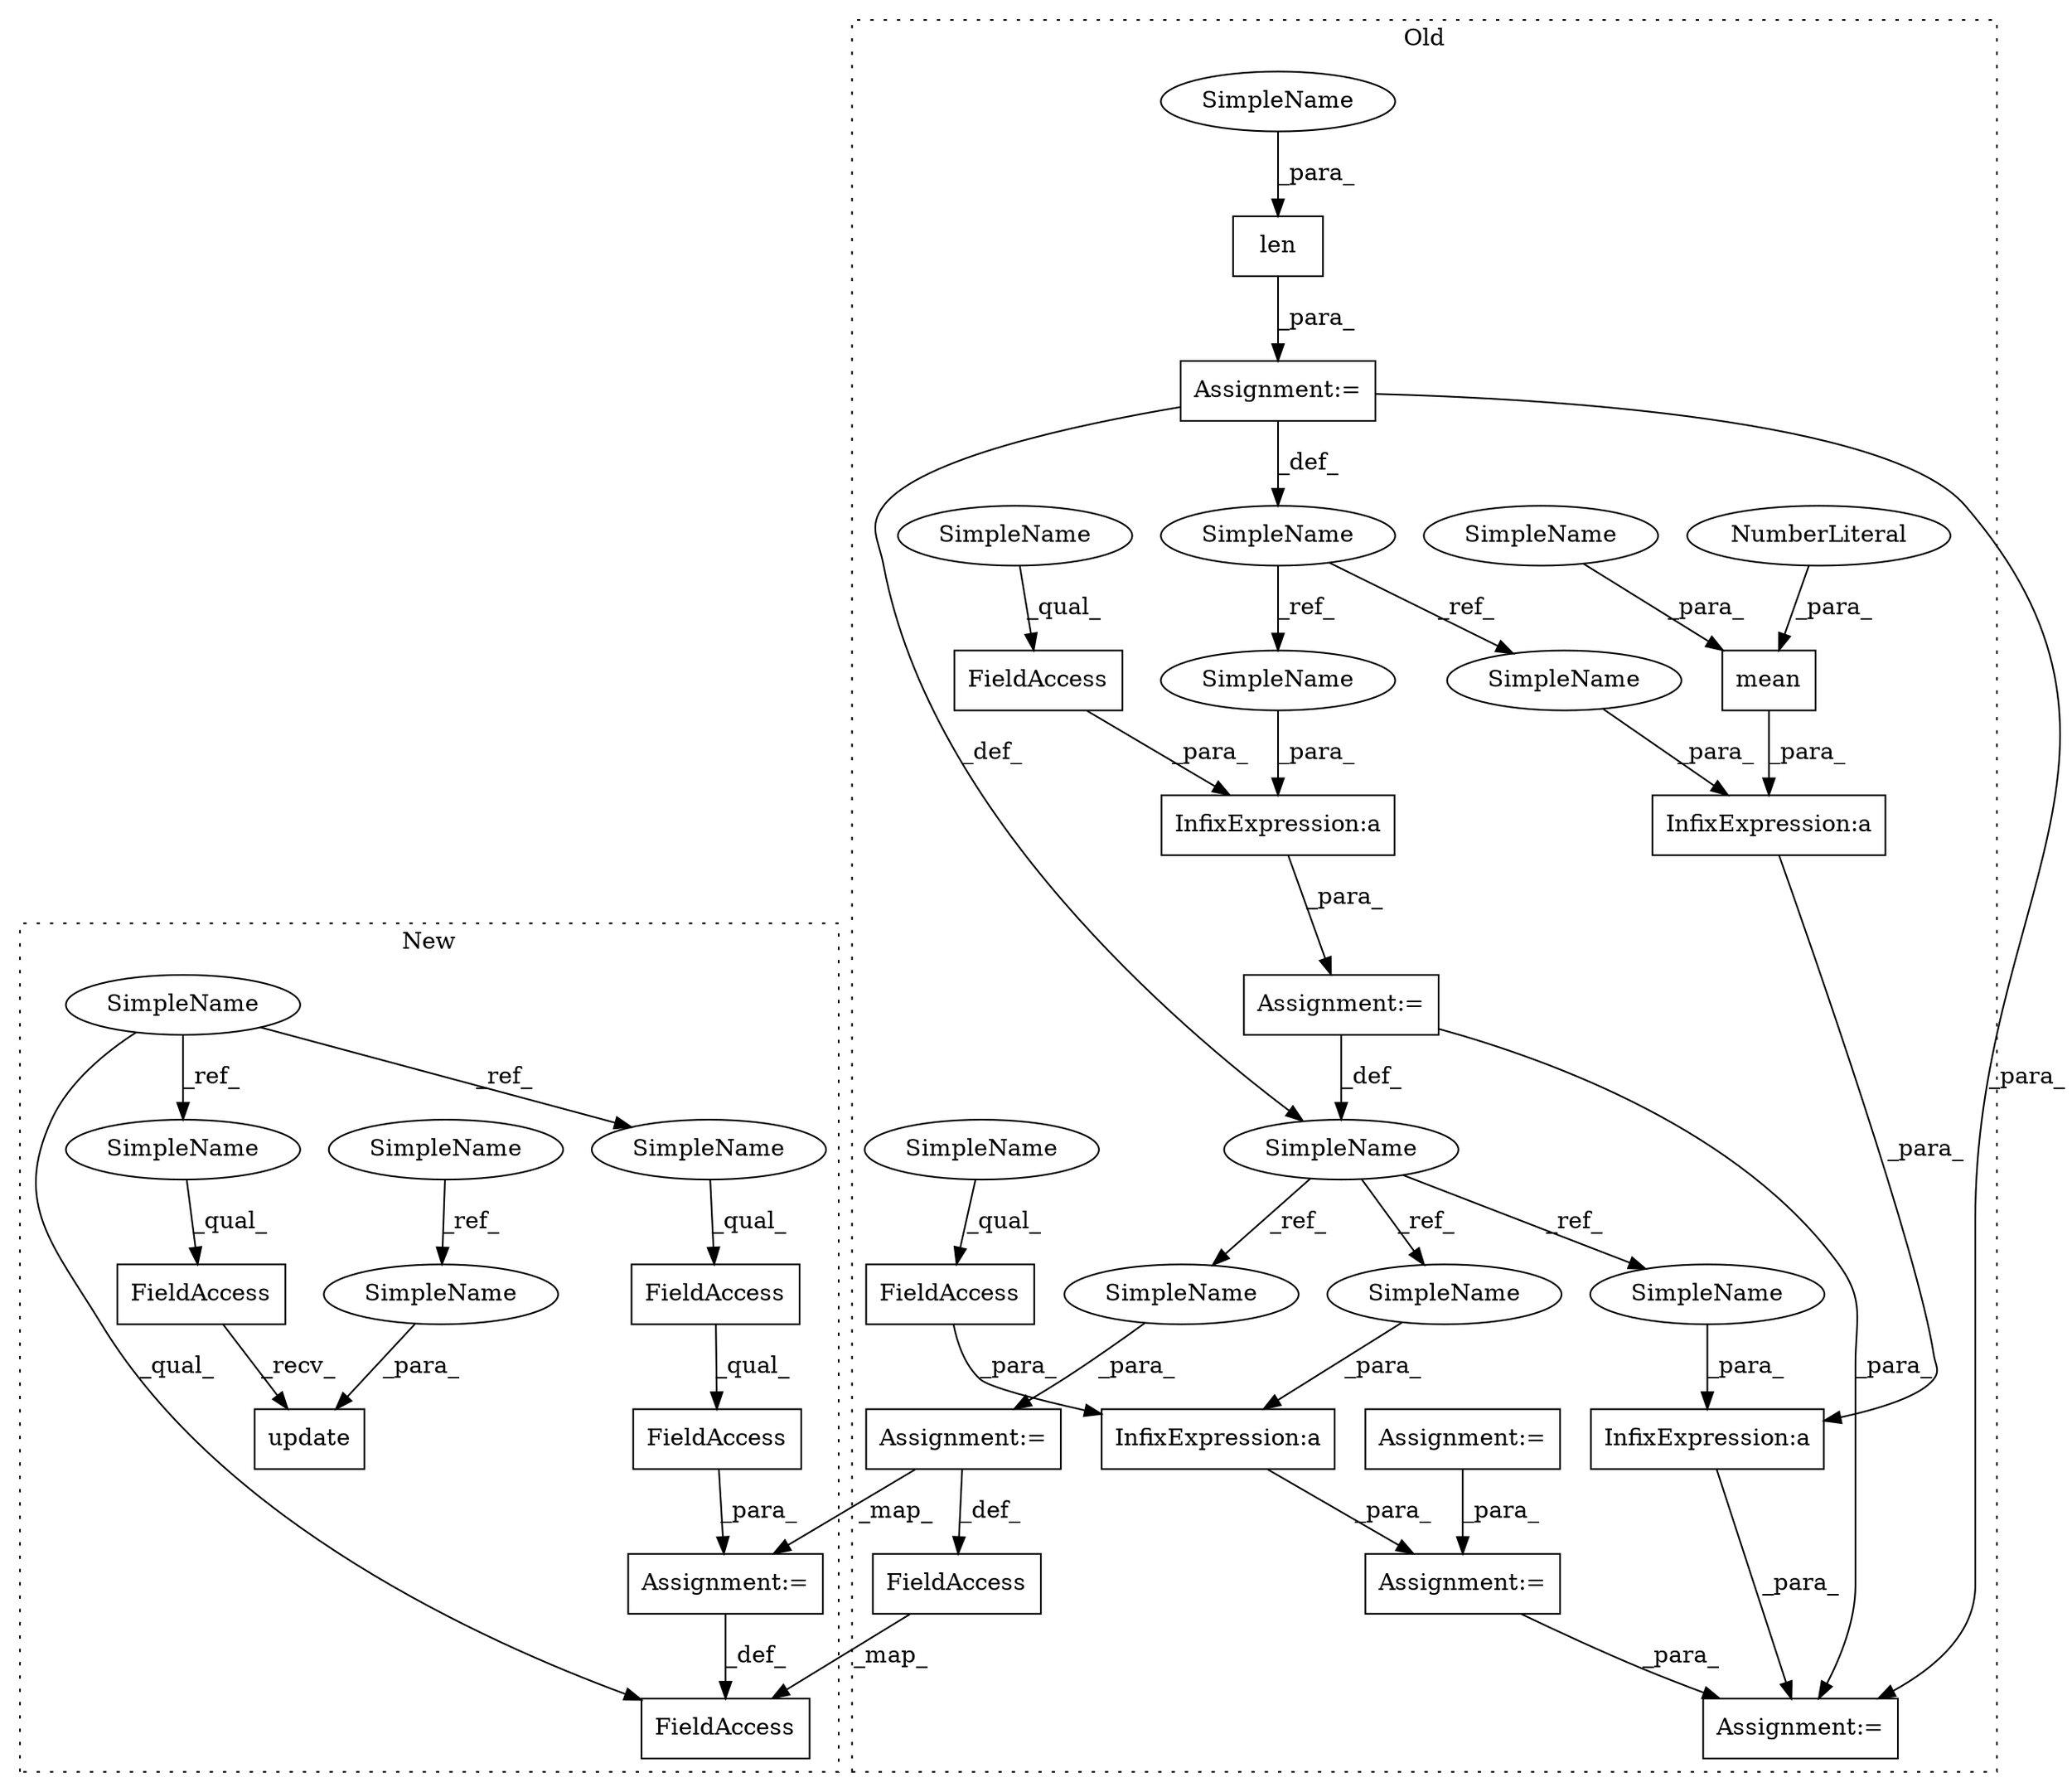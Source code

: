 digraph G {
subgraph cluster0 {
1 [label="len" a="32" s="22175,22183" l="4,1" shape="box"];
3 [label="Assignment:=" a="7" s="22235" l="2" shape="box"];
4 [label="Assignment:=" a="7" s="22174" l="1" shape="box"];
6 [label="Assignment:=" a="7" s="22130" l="1" shape="box"];
7 [label="InfixExpression:a" a="27" s="22254" l="3" shape="box"];
8 [label="FieldAccess" a="22" s="22238" l="16" shape="box"];
10 [label="FieldAccess" a="22" s="22211" l="16" shape="box"];
12 [label="Assignment:=" a="7" s="22205" l="1" shape="box"];
14 [label="mean" a="32" s="22297,22308" l="5,1" shape="box"];
15 [label="InfixExpression:a" a="27" s="22285" l="3" shape="box"];
16 [label="InfixExpression:a" a="27" s="22310" l="3" shape="box"];
17 [label="InfixExpression:a" a="27" s="22208" l="3" shape="box"];
18 [label="NumberLiteral" a="34" s="22307" l="1" shape="ellipse"];
19 [label="SimpleName" a="42" s="22173" l="1" shape="ellipse"];
20 [label="SimpleName" a="42" s="22190" l="15" shape="ellipse"];
22 [label="Assignment:=" a="7" s="22280" l="2" shape="box"];
24 [label="FieldAccess" a="22" s="22394" l="16" shape="box"];
26 [label="Assignment:=" a="7" s="22410" l="1" shape="box"];
28 [label="SimpleName" a="42" s="22302" l="4" shape="ellipse"];
29 [label="SimpleName" a="42" s="22179" l="4" shape="ellipse"];
30 [label="SimpleName" a="42" s="22411" l="15" shape="ellipse"];
31 [label="SimpleName" a="42" s="22313" l="15" shape="ellipse"];
32 [label="SimpleName" a="42" s="22257" l="15" shape="ellipse"];
35 [label="SimpleName" a="42" s="22284" l="1" shape="ellipse"];
36 [label="SimpleName" a="42" s="22207" l="1" shape="ellipse"];
37 [label="SimpleName" a="42" s="22211" l="4" shape="ellipse"];
38 [label="SimpleName" a="42" s="22238" l="4" shape="ellipse"];
label = "Old";
style="dotted";
}
subgraph cluster1 {
2 [label="update" a="32" s="21914,21925" l="7,1" shape="box"];
5 [label="FieldAccess" a="22" s="21899" l="14" shape="box"];
9 [label="SimpleName" a="42" s="21877" l="4" shape="ellipse"];
11 [label="FieldAccess" a="22" s="21949" l="14" shape="box"];
13 [label="SimpleName" a="42" s="21888" l="4" shape="ellipse"];
21 [label="FieldAccess" a="22" s="21949" l="18" shape="box"];
23 [label="FieldAccess" a="22" s="21932" l="16" shape="box"];
25 [label="Assignment:=" a="7" s="21948" l="1" shape="box"];
27 [label="SimpleName" a="42" s="21921" l="4" shape="ellipse"];
33 [label="SimpleName" a="42" s="21899" l="4" shape="ellipse"];
34 [label="SimpleName" a="42" s="21949" l="4" shape="ellipse"];
label = "New";
style="dotted";
}
1 -> 4 [label="_para_"];
3 -> 22 [label="_para_"];
4 -> 19 [label="_def_"];
4 -> 20 [label="_def_"];
4 -> 22 [label="_para_"];
5 -> 2 [label="_recv_"];
6 -> 3 [label="_para_"];
7 -> 3 [label="_para_"];
8 -> 7 [label="_para_"];
9 -> 23 [label="_qual_"];
9 -> 34 [label="_ref_"];
9 -> 33 [label="_ref_"];
10 -> 17 [label="_para_"];
11 -> 21 [label="_qual_"];
12 -> 20 [label="_def_"];
12 -> 22 [label="_para_"];
13 -> 27 [label="_ref_"];
14 -> 15 [label="_para_"];
15 -> 16 [label="_para_"];
16 -> 22 [label="_para_"];
17 -> 12 [label="_para_"];
18 -> 14 [label="_para_"];
19 -> 35 [label="_ref_"];
19 -> 36 [label="_ref_"];
20 -> 32 [label="_ref_"];
20 -> 30 [label="_ref_"];
20 -> 31 [label="_ref_"];
21 -> 25 [label="_para_"];
24 -> 23 [label="_map_"];
25 -> 23 [label="_def_"];
26 -> 25 [label="_map_"];
26 -> 24 [label="_def_"];
27 -> 2 [label="_para_"];
28 -> 14 [label="_para_"];
29 -> 1 [label="_para_"];
30 -> 26 [label="_para_"];
31 -> 16 [label="_para_"];
32 -> 7 [label="_para_"];
33 -> 5 [label="_qual_"];
34 -> 11 [label="_qual_"];
35 -> 15 [label="_para_"];
36 -> 17 [label="_para_"];
37 -> 10 [label="_qual_"];
38 -> 8 [label="_qual_"];
}